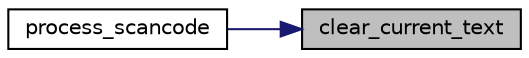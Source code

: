 digraph "clear_current_text"
{
 // LATEX_PDF_SIZE
  edge [fontname="Helvetica",fontsize="10",labelfontname="Helvetica",labelfontsize="10"];
  node [fontname="Helvetica",fontsize="10",shape=record];
  rankdir="RL";
  Node1 [label="clear_current_text",height=0.2,width=0.4,color="black", fillcolor="grey75", style="filled", fontcolor="black",tooltip="Removes characters from the current text until it's empty."];
  Node1 -> Node2 [dir="back",color="midnightblue",fontsize="10",style="solid"];
  Node2 [label="process_scancode",height=0.2,width=0.4,color="black", fillcolor="white", style="filled",URL="$group__charset.html#ga5cf34e49e0ee978293deca0bd7097852",tooltip=" "];
}
